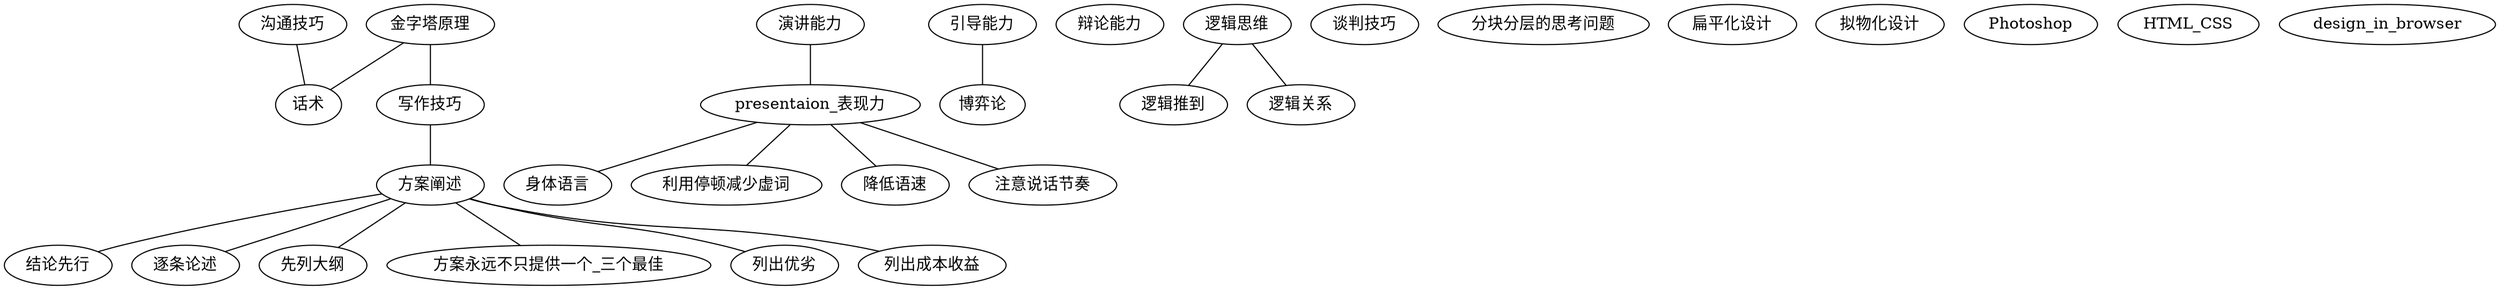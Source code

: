 graph design_and_soft_skill_knowlege_map {
  金字塔原理 -- 话术, 写作技巧;
  写作技巧 -- 方案阐述 -- 结论先行,逐条论述,先列大纲,方案永远不只提供一个_三个最佳, 列出优劣,列出成本收益;
  沟通技巧 -- 话术;
  presentaion_表现力 -- 身体语言,利用停顿减少虚词,降低语速,注意说话节奏; 
  演讲能力 -- presentaion_表现力;
  引导能力 -- 博弈论;
  辩论能力;
  逻辑思维 -- 逻辑推到,逻辑关系;
  谈判技巧;
  分块分层的思考问题;

  扁平化设计;
  拟物化设计;
  Photoshop;
  HTML_CSS;
  design_in_browser;
}	 